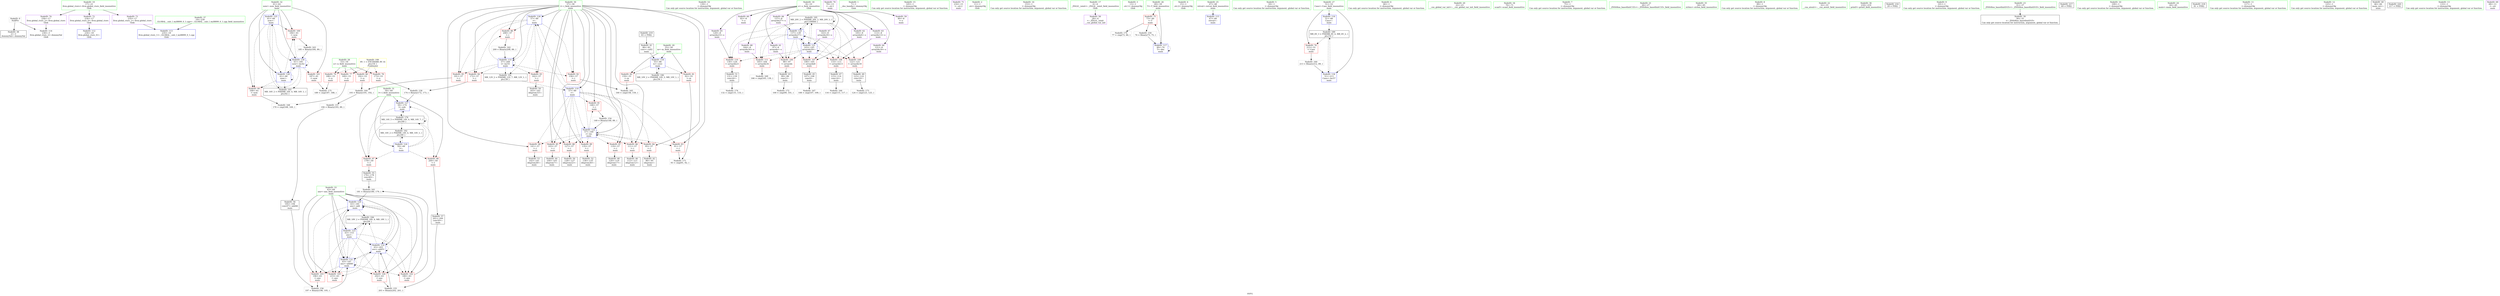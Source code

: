 digraph "SVFG" {
	label="SVFG";

	Node0x5651fd5ebbb0 [shape=record,color=grey,label="{NodeID: 0\nNullPtr}"];
	Node0x5651fd5ebbb0 -> Node0x5651fd605280[style=solid];
	Node0x5651fd5ebbb0 -> Node0x5651fd6069d0[style=solid];
	Node0x5651fd605ba0 [shape=record,color=red,label="{NodeID: 97\n178\<--59\n\<--l\nmain\n}"];
	Node0x5651fd605ba0 -> Node0x5651fd6070a0[style=solid];
	Node0x5651fd5ed600 [shape=record,color=green,label="{NodeID: 14\n139\<--1\n\<--dummyObj\nCan only get source location for instruction, argument, global var or function.}"];
	Node0x5651fd60a090 [shape=record,color=black,label="{NodeID: 194\nMR_18V_2 = PHI(MR_18V_4, MR_18V_1, )\npts\{64 \}\n}"];
	Node0x5651fd60a090 -> Node0x5651fd60b920[style=dashed];
	Node0x5651fd606700 [shape=record,color=red,label="{NodeID: 111\n165\<--164\n\<--arrayidx34\nmain\n}"];
	Node0x5651fd606700 -> Node0x5651fd60e780[style=solid];
	Node0x5651fd604a60 [shape=record,color=green,label="{NodeID: 28\n53\<--54\nn\<--n_field_insensitive\nmain\n}"];
	Node0x5651fd604a60 -> Node0x5651fd608310[style=solid];
	Node0x5651fd604a60 -> Node0x5651fd6083e0[style=solid];
	Node0x5651fd604a60 -> Node0x5651fd6084b0[style=solid];
	Node0x5651fd604a60 -> Node0x5651fd608580[style=solid];
	Node0x5651fd60bac0 [shape=record,color=blue,label="{NodeID: 125\n61\<--66\nnow\<--\nmain\n}"];
	Node0x5651fd60bac0 -> Node0x5651fd605d40[style=dashed];
	Node0x5651fd60bac0 -> Node0x5651fd605e10[style=dashed];
	Node0x5651fd60bac0 -> Node0x5651fd60bd30[style=dashed];
	Node0x5651fd60bac0 -> Node0x5651fd60bed0[style=dashed];
	Node0x5651fd60bac0 -> Node0x5651fd609b90[style=dashed];
	Node0x5651fd6055f0 [shape=record,color=black,label="{NodeID: 42\n96\<--95\nidxprom\<--\nmain\n}"];
	Node0x5651fd607170 [shape=record,color=black,label="{NodeID: 56\n195\<--194\nconv47\<--add46\nmain\n}"];
	Node0x5651fd607170 -> Node0x5651fd60d400[style=solid];
	Node0x5651fd607cd0 [shape=record,color=purple,label="{NodeID: 70\n79\<--13\n\<--.str.1\nmain\n}"];
	Node0x5651fd60e480 [shape=record,color=grey,label="{NodeID: 167\n108 = cmp(107, 109, )\n}"];
	Node0x5651fd6088c0 [shape=record,color=red,label="{NodeID: 84\n95\<--57\n\<--i\nmain\n}"];
	Node0x5651fd6088c0 -> Node0x5651fd6055f0[style=solid];
	Node0x5651fd5eacc0 [shape=record,color=green,label="{NodeID: 1\n7\<--1\n__dso_handle\<--dummyObj\nGlob }"];
	Node0x5651fd605c70 [shape=record,color=red,label="{NodeID: 98\n200\<--59\n\<--l\nmain\n}"];
	Node0x5651fd605c70 -> Node0x5651fd607240[style=solid];
	Node0x5651fd5ed6d0 [shape=record,color=green,label="{NodeID: 15\n145\<--1\n\<--dummyObj\nCan only get source location for instruction, argument, global var or function.}"];
	Node0x5651fd60a180 [shape=record,color=black,label="{NodeID: 195\nMR_20V_2 = PHI(MR_20V_3, MR_20V_1, )\npts\{100000 \}\n}"];
	Node0x5651fd60a180 -> Node0x5651fd6062f0[style=dashed];
	Node0x5651fd60a180 -> Node0x5651fd6063c0[style=dashed];
	Node0x5651fd60a180 -> Node0x5651fd606490[style=dashed];
	Node0x5651fd60a180 -> Node0x5651fd606560[style=dashed];
	Node0x5651fd60a180 -> Node0x5651fd606630[style=dashed];
	Node0x5651fd60a180 -> Node0x5651fd606700[style=dashed];
	Node0x5651fd60a180 -> Node0x5651fd60b6b0[style=dashed];
	Node0x5651fd60a180 -> Node0x5651fd60b780[style=dashed];
	Node0x5651fd60a180 -> Node0x5651fd60a180[style=dashed];
	Node0x5651fd6067d0 [shape=record,color=blue,label="{NodeID: 112\n234\<--18\nllvm.global_ctors_0\<--\nGlob }"];
	Node0x5651fd604b30 [shape=record,color=green,label="{NodeID: 29\n55\<--56\nm\<--m_field_insensitive\nmain\n}"];
	Node0x5651fd604b30 -> Node0x5651fd608650[style=solid];
	Node0x5651fd604b30 -> Node0x5651fd608720[style=solid];
	Node0x5651fd604b30 -> Node0x5651fd60b510[style=solid];
	Node0x5651fd60bb90 [shape=record,color=blue,label="{NodeID: 126\n57\<--89\ni\<--\nmain\n}"];
	Node0x5651fd60bb90 -> Node0x5651fd608f40[style=dashed];
	Node0x5651fd60bb90 -> Node0x5651fd609010[style=dashed];
	Node0x5651fd60bb90 -> Node0x5651fd6090e0[style=dashed];
	Node0x5651fd60bb90 -> Node0x5651fd6091b0[style=dashed];
	Node0x5651fd60bb90 -> Node0x5651fd605ad0[style=dashed];
	Node0x5651fd60bb90 -> Node0x5651fd60c140[style=dashed];
	Node0x5651fd60bb90 -> Node0x5651fd6197d0[style=dashed];
	Node0x5651fd6056c0 [shape=record,color=black,label="{NodeID: 43\n99\<--98\nconv5\<--\nmain\n}"];
	Node0x5651fd6056c0 -> Node0x5651fd60ec00[style=solid];
	Node0x5651fd607240 [shape=record,color=black,label="{NodeID: 57\n201\<--200\nconv50\<--\nmain\n}"];
	Node0x5651fd607240 -> Node0x5651fd60d280[style=solid];
	Node0x5651fd60d100 [shape=record,color=grey,label="{NodeID: 154\n149 = Binary(148, 89, )\n}"];
	Node0x5651fd60d100 -> Node0x5651fd60b850[style=solid];
	Node0x5651fd607da0 [shape=record,color=purple,label="{NodeID: 71\n216\<--15\n\<--.str.2\nmain\n}"];
	Node0x5651fd60e600 [shape=record,color=grey,label="{NodeID: 168\n170 = cmp(168, 169, )\n}"];
	Node0x5651fd608990 [shape=record,color=red,label="{NodeID: 85\n103\<--57\n\<--i\nmain\n}"];
	Node0x5651fd608990 -> Node0x5651fd605790[style=solid];
	Node0x5651fd5ebf10 [shape=record,color=green,label="{NodeID: 2\n11\<--1\n.str\<--dummyObj\nGlob }"];
	Node0x5651fd605d40 [shape=record,color=red,label="{NodeID: 99\n168\<--61\n\<--now\nmain\n}"];
	Node0x5651fd605d40 -> Node0x5651fd60e600[style=solid];
	Node0x5651fd5ecb90 [shape=record,color=green,label="{NodeID: 16\n153\<--1\n\<--dummyObj\nCan only get source location for instruction, argument, global var or function.}"];
	Node0x5651fd6068d0 [shape=record,color=blue,label="{NodeID: 113\n235\<--19\nllvm.global_ctors_1\<--_GLOBAL__sub_I_wyl8899_0_1.cpp\nGlob }"];
	Node0x5651fd604c00 [shape=record,color=green,label="{NodeID: 30\n57\<--58\ni\<--i_field_insensitive\nmain\n}"];
	Node0x5651fd604c00 -> Node0x5651fd6087f0[style=solid];
	Node0x5651fd604c00 -> Node0x5651fd6088c0[style=solid];
	Node0x5651fd604c00 -> Node0x5651fd608990[style=solid];
	Node0x5651fd604c00 -> Node0x5651fd608a60[style=solid];
	Node0x5651fd604c00 -> Node0x5651fd608b30[style=solid];
	Node0x5651fd604c00 -> Node0x5651fd608c00[style=solid];
	Node0x5651fd604c00 -> Node0x5651fd608cd0[style=solid];
	Node0x5651fd604c00 -> Node0x5651fd608da0[style=solid];
	Node0x5651fd604c00 -> Node0x5651fd608e70[style=solid];
	Node0x5651fd604c00 -> Node0x5651fd608f40[style=solid];
	Node0x5651fd604c00 -> Node0x5651fd609010[style=solid];
	Node0x5651fd604c00 -> Node0x5651fd6090e0[style=solid];
	Node0x5651fd604c00 -> Node0x5651fd6091b0[style=solid];
	Node0x5651fd604c00 -> Node0x5651fd605ad0[style=solid];
	Node0x5651fd604c00 -> Node0x5651fd60b5e0[style=solid];
	Node0x5651fd604c00 -> Node0x5651fd60b850[style=solid];
	Node0x5651fd604c00 -> Node0x5651fd60bb90[style=solid];
	Node0x5651fd604c00 -> Node0x5651fd60c140[style=solid];
	Node0x5651fd60bc60 [shape=record,color=blue,label="{NodeID: 127\n59\<--174\nl\<--sub\nmain\n}"];
	Node0x5651fd60bc60 -> Node0x5651fd605ba0[style=dashed];
	Node0x5651fd60bc60 -> Node0x5651fd614cd0[style=dashed];
	Node0x5651fd605790 [shape=record,color=black,label="{NodeID: 44\n104\<--103\nidxprom7\<--\nmain\n}"];
	Node0x5651fd607310 [shape=record,color=purple,label="{NodeID: 58\n28\<--4\n\<--_ZStL8__ioinit\n__cxx_global_var_init\n}"];
	Node0x5651fd60d280 [shape=record,color=grey,label="{NodeID: 155\n203 = Binary(202, 201, )\n}"];
	Node0x5651fd60d280 -> Node0x5651fd60c070[style=solid];
	Node0x5651fd607e70 [shape=record,color=purple,label="{NodeID: 72\n234\<--17\nllvm.global_ctors_0\<--llvm.global_ctors\nGlob }"];
	Node0x5651fd607e70 -> Node0x5651fd6067d0[style=solid];
	Node0x5651fd60e780 [shape=record,color=grey,label="{NodeID: 169\n166 = cmp(165, 139, )\n}"];
	Node0x5651fd608a60 [shape=record,color=red,label="{NodeID: 86\n111\<--57\n\<--i\nmain\n}"];
	Node0x5651fd608a60 -> Node0x5651fd605930[style=solid];
	Node0x5651fd5ec4e0 [shape=record,color=green,label="{NodeID: 3\n13\<--1\n.str.1\<--dummyObj\nGlob }"];
	Node0x5651fd605e10 [shape=record,color=red,label="{NodeID: 100\n184\<--61\n\<--now\nmain\n}"];
	Node0x5651fd605e10 -> Node0x5651fd60de80[style=solid];
	Node0x5651fd5ecc60 [shape=record,color=green,label="{NodeID: 17\n4\<--6\n_ZStL8__ioinit\<--_ZStL8__ioinit_field_insensitive\nGlob }"];
	Node0x5651fd5ecc60 -> Node0x5651fd607310[style=solid];
	Node0x5651fd6069d0 [shape=record,color=blue, style = dotted,label="{NodeID: 114\n236\<--3\nllvm.global_ctors_2\<--dummyVal\nGlob }"];
	Node0x5651fd604cd0 [shape=record,color=green,label="{NodeID: 31\n59\<--60\nl\<--l_field_insensitive\nmain\n}"];
	Node0x5651fd604cd0 -> Node0x5651fd605ba0[style=solid];
	Node0x5651fd604cd0 -> Node0x5651fd605c70[style=solid];
	Node0x5651fd604cd0 -> Node0x5651fd60b9f0[style=solid];
	Node0x5651fd604cd0 -> Node0x5651fd60bc60[style=solid];
	Node0x5651fd60bd30 [shape=record,color=blue,label="{NodeID: 128\n61\<--66\nnow\<--\nmain\n}"];
	Node0x5651fd60bd30 -> Node0x5651fd605d40[style=dashed];
	Node0x5651fd60bd30 -> Node0x5651fd605e10[style=dashed];
	Node0x5651fd60bd30 -> Node0x5651fd60bd30[style=dashed];
	Node0x5651fd60bd30 -> Node0x5651fd60bed0[style=dashed];
	Node0x5651fd60bd30 -> Node0x5651fd609b90[style=dashed];
	Node0x5651fd605860 [shape=record,color=black,label="{NodeID: 45\n107\<--106\nconv9\<--\nmain\n}"];
	Node0x5651fd605860 -> Node0x5651fd60e480[style=solid];
	Node0x5651fd6073e0 [shape=record,color=purple,label="{NodeID: 59\n80\<--8\n\<--s\nmain\n}"];
	Node0x5651fd60d400 [shape=record,color=grey,label="{NodeID: 156\n197 = Binary(196, 195, )\n}"];
	Node0x5651fd60d400 -> Node0x5651fd60bfa0[style=solid];
	Node0x5651fd607f70 [shape=record,color=purple,label="{NodeID: 73\n235\<--17\nllvm.global_ctors_1\<--llvm.global_ctors\nGlob }"];
	Node0x5651fd607f70 -> Node0x5651fd6068d0[style=solid];
	Node0x5651fd60e900 [shape=record,color=grey,label="{NodeID: 170\n77 = cmp(73, 66, )\n}"];
	Node0x5651fd608b30 [shape=record,color=red,label="{NodeID: 87\n119\<--57\n\<--i\nmain\n}"];
	Node0x5651fd608b30 -> Node0x5651fd606af0[style=solid];
	Node0x5651fd5ed310 [shape=record,color=green,label="{NodeID: 4\n15\<--1\n.str.2\<--dummyObj\nGlob }"];
	Node0x5651fd605ee0 [shape=record,color=red,label="{NodeID: 101\n187\<--61\n\<--now\nmain\n}"];
	Node0x5651fd605ee0 -> Node0x5651fd60f080[style=solid];
	Node0x5651fd5ecd30 [shape=record,color=green,label="{NodeID: 18\n8\<--10\ns\<--s_field_insensitive\nGlob }"];
	Node0x5651fd5ecd30 -> Node0x5651fd6073e0[style=solid];
	Node0x5651fd5ecd30 -> Node0x5651fd6074b0[style=solid];
	Node0x5651fd5ecd30 -> Node0x5651fd607580[style=solid];
	Node0x5651fd5ecd30 -> Node0x5651fd607650[style=solid];
	Node0x5651fd5ecd30 -> Node0x5651fd607720[style=solid];
	Node0x5651fd5ecd30 -> Node0x5651fd6077f0[style=solid];
	Node0x5651fd5ecd30 -> Node0x5651fd6078c0[style=solid];
	Node0x5651fd5ecd30 -> Node0x5651fd607990[style=solid];
	Node0x5651fd5ecd30 -> Node0x5651fd607a60[style=solid];
	Node0x5651fd5ecd30 -> Node0x5651fd607b30[style=solid];
	Node0x5651fd60b2a0 [shape=record,color=blue,label="{NodeID: 115\n47\<--66\nretval\<--\nmain\n}"];
	Node0x5651fd604da0 [shape=record,color=green,label="{NodeID: 32\n61\<--62\nnow\<--now_field_insensitive\nmain\n}"];
	Node0x5651fd604da0 -> Node0x5651fd605d40[style=solid];
	Node0x5651fd604da0 -> Node0x5651fd605e10[style=solid];
	Node0x5651fd604da0 -> Node0x5651fd605ee0[style=solid];
	Node0x5651fd604da0 -> Node0x5651fd60bac0[style=solid];
	Node0x5651fd604da0 -> Node0x5651fd60bd30[style=solid];
	Node0x5651fd604da0 -> Node0x5651fd60bed0[style=solid];
	Node0x5651fd60be00 [shape=record,color=blue,label="{NodeID: 129\n63\<--181\nans\<--add\nmain\n}"];
	Node0x5651fd60be00 -> Node0x5651fd605fb0[style=dashed];
	Node0x5651fd60be00 -> Node0x5651fd606080[style=dashed];
	Node0x5651fd60be00 -> Node0x5651fd606150[style=dashed];
	Node0x5651fd60be00 -> Node0x5651fd606220[style=dashed];
	Node0x5651fd60be00 -> Node0x5651fd60be00[style=dashed];
	Node0x5651fd60be00 -> Node0x5651fd60bfa0[style=dashed];
	Node0x5651fd60be00 -> Node0x5651fd60c070[style=dashed];
	Node0x5651fd60be00 -> Node0x5651fd60a090[style=dashed];
	Node0x5651fd605930 [shape=record,color=black,label="{NodeID: 46\n112\<--111\nidxprom12\<--\nmain\n}"];
	Node0x5651fd6074b0 [shape=record,color=purple,label="{NodeID: 60\n82\<--8\n\<--s\nmain\n}"];
	Node0x5651fd60d580 [shape=record,color=grey,label="{NodeID: 157\n194 = Binary(193, 89, )\n}"];
	Node0x5651fd60d580 -> Node0x5651fd607170[style=solid];
	Node0x5651fd608070 [shape=record,color=purple,label="{NodeID: 74\n236\<--17\nllvm.global_ctors_2\<--llvm.global_ctors\nGlob }"];
	Node0x5651fd608070 -> Node0x5651fd6069d0[style=solid];
	Node0x5651fd60ea80 [shape=record,color=grey,label="{NodeID: 171\n93 = cmp(91, 92, )\n}"];
	Node0x5651fd608c00 [shape=record,color=red,label="{NodeID: 88\n127\<--57\n\<--i\nmain\n}"];
	Node0x5651fd608c00 -> Node0x5651fd606c90[style=solid];
	Node0x5651fd5ed3a0 [shape=record,color=green,label="{NodeID: 5\n18\<--1\n\<--dummyObj\nCan only get source location for instruction, argument, global var or function.}"];
	Node0x5651fd605fb0 [shape=record,color=red,label="{NodeID: 102\n180\<--63\n\<--ans\nmain\n}"];
	Node0x5651fd605fb0 -> Node0x5651fd60db80[style=solid];
	Node0x5651fd5ece00 [shape=record,color=green,label="{NodeID: 19\n17\<--21\nllvm.global_ctors\<--llvm.global_ctors_field_insensitive\nGlob }"];
	Node0x5651fd5ece00 -> Node0x5651fd607e70[style=solid];
	Node0x5651fd5ece00 -> Node0x5651fd607f70[style=solid];
	Node0x5651fd5ece00 -> Node0x5651fd608070[style=solid];
	Node0x5651fd61cdd0 [shape=record,color=yellow,style=double,label="{NodeID: 199\n8V_1 = ENCHI(MR_8V_0)\npts\{54 \}\nFun[main]}"];
	Node0x5651fd61cdd0 -> Node0x5651fd608310[style=dashed];
	Node0x5651fd61cdd0 -> Node0x5651fd6083e0[style=dashed];
	Node0x5651fd61cdd0 -> Node0x5651fd6084b0[style=dashed];
	Node0x5651fd61cdd0 -> Node0x5651fd608580[style=dashed];
	Node0x5651fd60b370 [shape=record,color=blue,label="{NodeID: 116\n51\<--66\nCase\<--\nmain\n}"];
	Node0x5651fd60b370 -> Node0x5651fd618dd0[style=dashed];
	Node0x5651fd604e70 [shape=record,color=green,label="{NodeID: 33\n63\<--64\nans\<--ans_field_insensitive\nmain\n}"];
	Node0x5651fd604e70 -> Node0x5651fd605fb0[style=solid];
	Node0x5651fd604e70 -> Node0x5651fd606080[style=solid];
	Node0x5651fd604e70 -> Node0x5651fd606150[style=solid];
	Node0x5651fd604e70 -> Node0x5651fd606220[style=solid];
	Node0x5651fd604e70 -> Node0x5651fd60b920[style=solid];
	Node0x5651fd604e70 -> Node0x5651fd60be00[style=solid];
	Node0x5651fd604e70 -> Node0x5651fd60bfa0[style=solid];
	Node0x5651fd604e70 -> Node0x5651fd60c070[style=solid];
	Node0x5651fd60bed0 [shape=record,color=blue,label="{NodeID: 130\n61\<--185\nnow\<--inc42\nmain\n}"];
	Node0x5651fd60bed0 -> Node0x5651fd605d40[style=dashed];
	Node0x5651fd60bed0 -> Node0x5651fd605e10[style=dashed];
	Node0x5651fd60bed0 -> Node0x5651fd605ee0[style=dashed];
	Node0x5651fd60bed0 -> Node0x5651fd60bd30[style=dashed];
	Node0x5651fd60bed0 -> Node0x5651fd60bed0[style=dashed];
	Node0x5651fd60bed0 -> Node0x5651fd609b90[style=dashed];
	Node0x5651fd605a00 [shape=record,color=black,label="{NodeID: 47\n115\<--114\nconv14\<--\nmain\n}"];
	Node0x5651fd605a00 -> Node0x5651fd60e300[style=solid];
	Node0x5651fd607580 [shape=record,color=purple,label="{NodeID: 61\n97\<--8\narrayidx\<--s\nmain\n}"];
	Node0x5651fd607580 -> Node0x5651fd6062f0[style=solid];
	Node0x5651fd60d700 [shape=record,color=grey,label="{NodeID: 158\n174 = Binary(172, 173, )\n}"];
	Node0x5651fd60d700 -> Node0x5651fd60bc60[style=solid];
	Node0x5651fd608170 [shape=record,color=red,label="{NodeID: 75\n73\<--49\n\<--T\nmain\n}"];
	Node0x5651fd608170 -> Node0x5651fd60d880[style=solid];
	Node0x5651fd608170 -> Node0x5651fd60e900[style=solid];
	Node0x5651fd60ec00 [shape=record,color=grey,label="{NodeID: 172\n100 = cmp(99, 101, )\n}"];
	Node0x5651fd608cd0 [shape=record,color=red,label="{NodeID: 89\n135\<--57\n\<--i\nmain\n}"];
	Node0x5651fd608cd0 -> Node0x5651fd606e30[style=solid];
	Node0x5651fd5ebd50 [shape=record,color=green,label="{NodeID: 6\n66\<--1\n\<--dummyObj\nCan only get source location for instruction, argument, global var or function.}"];
	Node0x5651fd606080 [shape=record,color=red,label="{NodeID: 103\n196\<--63\n\<--ans\nmain\n}"];
	Node0x5651fd606080 -> Node0x5651fd60d400[style=solid];
	Node0x5651fd604460 [shape=record,color=green,label="{NodeID: 20\n22\<--23\n__cxx_global_var_init\<--__cxx_global_var_init_field_insensitive\n}"];
	Node0x5651fd60b440 [shape=record,color=blue,label="{NodeID: 117\n49\<--74\nT\<--dec\nmain\n}"];
	Node0x5651fd60b440 -> Node0x5651fd608170[style=dashed];
	Node0x5651fd60b440 -> Node0x5651fd60b440[style=dashed];
	Node0x5651fd604f40 [shape=record,color=green,label="{NodeID: 34\n70\<--71\nscanf\<--scanf_field_insensitive\n}"];
	Node0x5651fd60bfa0 [shape=record,color=blue,label="{NodeID: 131\n63\<--197\nans\<--add48\nmain\n}"];
	Node0x5651fd60bfa0 -> Node0x5651fd605fb0[style=dashed];
	Node0x5651fd60bfa0 -> Node0x5651fd606080[style=dashed];
	Node0x5651fd60bfa0 -> Node0x5651fd606150[style=dashed];
	Node0x5651fd60bfa0 -> Node0x5651fd606220[style=dashed];
	Node0x5651fd60bfa0 -> Node0x5651fd60be00[style=dashed];
	Node0x5651fd60bfa0 -> Node0x5651fd60bfa0[style=dashed];
	Node0x5651fd60bfa0 -> Node0x5651fd60c070[style=dashed];
	Node0x5651fd60bfa0 -> Node0x5651fd60a090[style=dashed];
	Node0x5651fd606af0 [shape=record,color=black,label="{NodeID: 48\n120\<--119\nidxprom17\<--\nmain\n}"];
	Node0x5651fd607650 [shape=record,color=purple,label="{NodeID: 62\n105\<--8\narrayidx8\<--s\nmain\n}"];
	Node0x5651fd607650 -> Node0x5651fd6063c0[style=solid];
	Node0x5651fd60d880 [shape=record,color=grey,label="{NodeID: 159\n74 = Binary(73, 75, )\n}"];
	Node0x5651fd60d880 -> Node0x5651fd60b440[style=solid];
	Node0x5651fd608240 [shape=record,color=red,label="{NodeID: 76\n212\<--51\n\<--Case\nmain\n}"];
	Node0x5651fd608240 -> Node0x5651fd60da00[style=solid];
	Node0x5651fd60ed80 [shape=record,color=grey,label="{NodeID: 173\n124 = cmp(123, 125, )\n}"];
	Node0x5651fd608da0 [shape=record,color=red,label="{NodeID: 90\n141\<--57\n\<--i\nmain\n}"];
	Node0x5651fd608da0 -> Node0x5651fd606f00[style=solid];
	Node0x5651fd5ebde0 [shape=record,color=green,label="{NodeID: 7\n75\<--1\n\<--dummyObj\nCan only get source location for instruction, argument, global var or function.}"];
	Node0x5651fd606150 [shape=record,color=red,label="{NodeID: 104\n202\<--63\n\<--ans\nmain\n}"];
	Node0x5651fd606150 -> Node0x5651fd60d280[style=solid];
	Node0x5651fd6044f0 [shape=record,color=green,label="{NodeID: 21\n26\<--27\n_ZNSt8ios_base4InitC1Ev\<--_ZNSt8ios_base4InitC1Ev_field_insensitive\n}"];
	Node0x5651fd60b510 [shape=record,color=blue,label="{NodeID: 118\n55\<--86\nm\<--conv\nmain\n}"];
	Node0x5651fd60b510 -> Node0x5651fd608650[style=dashed];
	Node0x5651fd60b510 -> Node0x5651fd608720[style=dashed];
	Node0x5651fd60b510 -> Node0x5651fd6192d0[style=dashed];
	Node0x5651fd605010 [shape=record,color=green,label="{NodeID: 35\n84\<--85\nstrlen\<--strlen_field_insensitive\n}"];
	Node0x5651fd60c070 [shape=record,color=blue,label="{NodeID: 132\n63\<--203\nans\<--add51\nmain\n}"];
	Node0x5651fd60c070 -> Node0x5651fd605fb0[style=dashed];
	Node0x5651fd60c070 -> Node0x5651fd606080[style=dashed];
	Node0x5651fd60c070 -> Node0x5651fd606150[style=dashed];
	Node0x5651fd60c070 -> Node0x5651fd606220[style=dashed];
	Node0x5651fd60c070 -> Node0x5651fd60be00[style=dashed];
	Node0x5651fd60c070 -> Node0x5651fd60bfa0[style=dashed];
	Node0x5651fd60c070 -> Node0x5651fd60c070[style=dashed];
	Node0x5651fd60c070 -> Node0x5651fd60a090[style=dashed];
	Node0x5651fd606bc0 [shape=record,color=black,label="{NodeID: 49\n123\<--122\nconv19\<--\nmain\n}"];
	Node0x5651fd606bc0 -> Node0x5651fd60ed80[style=solid];
	Node0x5651fd607720 [shape=record,color=purple,label="{NodeID: 63\n113\<--8\narrayidx13\<--s\nmain\n}"];
	Node0x5651fd607720 -> Node0x5651fd606490[style=solid];
	Node0x5651fd60da00 [shape=record,color=grey,label="{NodeID: 160\n213 = Binary(212, 89, )\n}"];
	Node0x5651fd60da00 -> Node0x5651fd60c210[style=solid];
	Node0x5651fd608310 [shape=record,color=red,label="{NodeID: 77\n169\<--53\n\<--n\nmain\n}"];
	Node0x5651fd608310 -> Node0x5651fd60e600[style=solid];
	Node0x5651fd60ef00 [shape=record,color=grey,label="{NodeID: 174\n132 = cmp(131, 133, )\n}"];
	Node0x5651fd608e70 [shape=record,color=red,label="{NodeID: 91\n148\<--57\n\<--i\nmain\n}"];
	Node0x5651fd608e70 -> Node0x5651fd60d100[style=solid];
	Node0x5651fd5ec000 [shape=record,color=green,label="{NodeID: 8\n89\<--1\n\<--dummyObj\nCan only get source location for instruction, argument, global var or function.}"];
	Node0x5651fd606220 [shape=record,color=red,label="{NodeID: 105\n215\<--63\n\<--ans\nmain\n}"];
	Node0x5651fd604580 [shape=record,color=green,label="{NodeID: 22\n32\<--33\n__cxa_atexit\<--__cxa_atexit_field_insensitive\n}"];
	Node0x5651fd60b5e0 [shape=record,color=blue,label="{NodeID: 119\n57\<--89\ni\<--\nmain\n}"];
	Node0x5651fd60b5e0 -> Node0x5651fd6087f0[style=dashed];
	Node0x5651fd60b5e0 -> Node0x5651fd6088c0[style=dashed];
	Node0x5651fd60b5e0 -> Node0x5651fd608990[style=dashed];
	Node0x5651fd60b5e0 -> Node0x5651fd608a60[style=dashed];
	Node0x5651fd60b5e0 -> Node0x5651fd608b30[style=dashed];
	Node0x5651fd60b5e0 -> Node0x5651fd608c00[style=dashed];
	Node0x5651fd60b5e0 -> Node0x5651fd608cd0[style=dashed];
	Node0x5651fd60b5e0 -> Node0x5651fd608da0[style=dashed];
	Node0x5651fd60b5e0 -> Node0x5651fd608e70[style=dashed];
	Node0x5651fd60b5e0 -> Node0x5651fd60b850[style=dashed];
	Node0x5651fd60b5e0 -> Node0x5651fd60bb90[style=dashed];
	Node0x5651fd6050e0 [shape=record,color=green,label="{NodeID: 36\n218\<--219\nprintf\<--printf_field_insensitive\n}"];
	Node0x5651fd3f8940 [shape=record,color=black,label="{NodeID: 216\n29 = PHI()\n}"];
	Node0x5651fd60c140 [shape=record,color=blue,label="{NodeID: 133\n57\<--209\ni\<--inc55\nmain\n}"];
	Node0x5651fd60c140 -> Node0x5651fd608f40[style=dashed];
	Node0x5651fd60c140 -> Node0x5651fd609010[style=dashed];
	Node0x5651fd60c140 -> Node0x5651fd6090e0[style=dashed];
	Node0x5651fd60c140 -> Node0x5651fd6091b0[style=dashed];
	Node0x5651fd60c140 -> Node0x5651fd605ad0[style=dashed];
	Node0x5651fd60c140 -> Node0x5651fd60c140[style=dashed];
	Node0x5651fd60c140 -> Node0x5651fd6197d0[style=dashed];
	Node0x5651fd606c90 [shape=record,color=black,label="{NodeID: 50\n128\<--127\nidxprom22\<--\nmain\n}"];
	Node0x5651fd6077f0 [shape=record,color=purple,label="{NodeID: 64\n121\<--8\narrayidx18\<--s\nmain\n}"];
	Node0x5651fd6077f0 -> Node0x5651fd606560[style=solid];
	Node0x5651fd60db80 [shape=record,color=grey,label="{NodeID: 161\n181 = Binary(180, 179, )\n}"];
	Node0x5651fd60db80 -> Node0x5651fd60be00[style=solid];
	Node0x5651fd6083e0 [shape=record,color=red,label="{NodeID: 78\n173\<--53\n\<--n\nmain\n}"];
	Node0x5651fd6083e0 -> Node0x5651fd60d700[style=solid];
	Node0x5651fd60f080 [shape=record,color=grey,label="{NodeID: 175\n189 = cmp(187, 188, )\n}"];
	Node0x5651fd608f40 [shape=record,color=red,label="{NodeID: 92\n158\<--57\n\<--i\nmain\n}"];
	Node0x5651fd608f40 -> Node0x5651fd60e180[style=solid];
	Node0x5651fd5ec090 [shape=record,color=green,label="{NodeID: 9\n101\<--1\n\<--dummyObj\nCan only get source location for instruction, argument, global var or function.}"];
	Node0x5651fd618dd0 [shape=record,color=black,label="{NodeID: 189\nMR_6V_3 = PHI(MR_6V_4, MR_6V_2, )\npts\{52 \}\n}"];
	Node0x5651fd618dd0 -> Node0x5651fd608240[style=dashed];
	Node0x5651fd618dd0 -> Node0x5651fd60c210[style=dashed];
	Node0x5651fd6062f0 [shape=record,color=red,label="{NodeID: 106\n98\<--97\n\<--arrayidx\nmain\n}"];
	Node0x5651fd6062f0 -> Node0x5651fd6056c0[style=solid];
	Node0x5651fd604650 [shape=record,color=green,label="{NodeID: 23\n31\<--37\n_ZNSt8ios_base4InitD1Ev\<--_ZNSt8ios_base4InitD1Ev_field_insensitive\n}"];
	Node0x5651fd604650 -> Node0x5651fd605350[style=solid];
	Node0x5651fd60b6b0 [shape=record,color=blue,label="{NodeID: 120\n137\<--139\narrayidx27\<--\nmain\n}"];
	Node0x5651fd60b6b0 -> Node0x5651fd6062f0[style=dashed];
	Node0x5651fd60b6b0 -> Node0x5651fd6063c0[style=dashed];
	Node0x5651fd60b6b0 -> Node0x5651fd606490[style=dashed];
	Node0x5651fd60b6b0 -> Node0x5651fd606560[style=dashed];
	Node0x5651fd60b6b0 -> Node0x5651fd606630[style=dashed];
	Node0x5651fd60b6b0 -> Node0x5651fd606700[style=dashed];
	Node0x5651fd60b6b0 -> Node0x5651fd60b6b0[style=dashed];
	Node0x5651fd60b6b0 -> Node0x5651fd60b780[style=dashed];
	Node0x5651fd60b6b0 -> Node0x5651fd60a180[style=dashed];
	Node0x5651fd6051b0 [shape=record,color=green,label="{NodeID: 37\n19\<--230\n_GLOBAL__sub_I_wyl8899_0_1.cpp\<--_GLOBAL__sub_I_wyl8899_0_1.cpp_field_insensitive\n}"];
	Node0x5651fd6051b0 -> Node0x5651fd6068d0[style=solid];
	Node0x5651fd626a10 [shape=record,color=black,label="{NodeID: 217\n69 = PHI()\n}"];
	Node0x5651fd60c210 [shape=record,color=blue,label="{NodeID: 134\n51\<--213\nCase\<--inc57\nmain\n}"];
	Node0x5651fd60c210 -> Node0x5651fd618dd0[style=dashed];
	Node0x5651fd606d60 [shape=record,color=black,label="{NodeID: 51\n131\<--130\nconv24\<--\nmain\n}"];
	Node0x5651fd606d60 -> Node0x5651fd60ef00[style=solid];
	Node0x5651fd6078c0 [shape=record,color=purple,label="{NodeID: 65\n129\<--8\narrayidx23\<--s\nmain\n}"];
	Node0x5651fd6078c0 -> Node0x5651fd606630[style=solid];
	Node0x5651fd60dd00 [shape=record,color=grey,label="{NodeID: 162\n209 = Binary(208, 89, )\n}"];
	Node0x5651fd60dd00 -> Node0x5651fd60c140[style=solid];
	Node0x5651fd6084b0 [shape=record,color=red,label="{NodeID: 79\n188\<--53\n\<--n\nmain\n}"];
	Node0x5651fd6084b0 -> Node0x5651fd60f080[style=solid];
	Node0x5651fd614cd0 [shape=record,color=black,label="{NodeID: 176\nMR_14V_5 = PHI(MR_14V_4, MR_14V_7, )\npts\{60 \}\n}"];
	Node0x5651fd614cd0 -> Node0x5651fd605ba0[style=dashed];
	Node0x5651fd614cd0 -> Node0x5651fd605c70[style=dashed];
	Node0x5651fd614cd0 -> Node0x5651fd60bc60[style=dashed];
	Node0x5651fd614cd0 -> Node0x5651fd614cd0[style=dashed];
	Node0x5651fd614cd0 -> Node0x5651fd609690[style=dashed];
	Node0x5651fd609010 [shape=record,color=red,label="{NodeID: 93\n162\<--57\n\<--i\nmain\n}"];
	Node0x5651fd609010 -> Node0x5651fd606fd0[style=solid];
	Node0x5651fd5ec1e0 [shape=record,color=green,label="{NodeID: 10\n109\<--1\n\<--dummyObj\nCan only get source location for instruction, argument, global var or function.}"];
	Node0x5651fd6192d0 [shape=record,color=black,label="{NodeID: 190\nMR_10V_2 = PHI(MR_10V_3, MR_10V_1, )\npts\{56 \}\n}"];
	Node0x5651fd6192d0 -> Node0x5651fd60b510[style=dashed];
	Node0x5651fd6063c0 [shape=record,color=red,label="{NodeID: 107\n106\<--105\n\<--arrayidx8\nmain\n}"];
	Node0x5651fd6063c0 -> Node0x5651fd605860[style=solid];
	Node0x5651fd604720 [shape=record,color=green,label="{NodeID: 24\n44\<--45\nmain\<--main_field_insensitive\n}"];
	Node0x5651fd60b780 [shape=record,color=blue,label="{NodeID: 121\n143\<--145\narrayidx29\<--\nmain\n}"];
	Node0x5651fd60b780 -> Node0x5651fd6062f0[style=dashed];
	Node0x5651fd60b780 -> Node0x5651fd6063c0[style=dashed];
	Node0x5651fd60b780 -> Node0x5651fd606490[style=dashed];
	Node0x5651fd60b780 -> Node0x5651fd606560[style=dashed];
	Node0x5651fd60b780 -> Node0x5651fd606630[style=dashed];
	Node0x5651fd60b780 -> Node0x5651fd606700[style=dashed];
	Node0x5651fd60b780 -> Node0x5651fd60b6b0[style=dashed];
	Node0x5651fd60b780 -> Node0x5651fd60b780[style=dashed];
	Node0x5651fd60b780 -> Node0x5651fd60a180[style=dashed];
	Node0x5651fd605280 [shape=record,color=black,label="{NodeID: 38\n2\<--3\ndummyVal\<--dummyVal\n}"];
	Node0x5651fd626b10 [shape=record,color=black,label="{NodeID: 218\n81 = PHI()\n}"];
	Node0x5651fd606e30 [shape=record,color=black,label="{NodeID: 52\n136\<--135\nidxprom26\<--\nmain\n}"];
	Node0x5651fd607990 [shape=record,color=purple,label="{NodeID: 66\n137\<--8\narrayidx27\<--s\nmain\n}"];
	Node0x5651fd607990 -> Node0x5651fd60b6b0[style=solid];
	Node0x5651fd60de80 [shape=record,color=grey,label="{NodeID: 163\n185 = Binary(184, 89, )\n}"];
	Node0x5651fd60de80 -> Node0x5651fd60bed0[style=solid];
	Node0x5651fd608580 [shape=record,color=red,label="{NodeID: 80\n192\<--53\n\<--n\nmain\n}"];
	Node0x5651fd608580 -> Node0x5651fd60e000[style=solid];
	Node0x5651fd6090e0 [shape=record,color=red,label="{NodeID: 94\n172\<--57\n\<--i\nmain\n}"];
	Node0x5651fd6090e0 -> Node0x5651fd60d700[style=solid];
	Node0x5651fd5ec2b0 [shape=record,color=green,label="{NodeID: 11\n117\<--1\n\<--dummyObj\nCan only get source location for instruction, argument, global var or function.}"];
	Node0x5651fd6197d0 [shape=record,color=black,label="{NodeID: 191\nMR_12V_2 = PHI(MR_12V_7, MR_12V_1, )\npts\{58 \}\n}"];
	Node0x5651fd6197d0 -> Node0x5651fd60b5e0[style=dashed];
	Node0x5651fd606490 [shape=record,color=red,label="{NodeID: 108\n114\<--113\n\<--arrayidx13\nmain\n}"];
	Node0x5651fd606490 -> Node0x5651fd605a00[style=solid];
	Node0x5651fd6047f0 [shape=record,color=green,label="{NodeID: 25\n47\<--48\nretval\<--retval_field_insensitive\nmain\n}"];
	Node0x5651fd6047f0 -> Node0x5651fd60b2a0[style=solid];
	Node0x5651fd60b850 [shape=record,color=blue,label="{NodeID: 122\n57\<--149\ni\<--inc\nmain\n}"];
	Node0x5651fd60b850 -> Node0x5651fd6087f0[style=dashed];
	Node0x5651fd60b850 -> Node0x5651fd6088c0[style=dashed];
	Node0x5651fd60b850 -> Node0x5651fd608990[style=dashed];
	Node0x5651fd60b850 -> Node0x5651fd608a60[style=dashed];
	Node0x5651fd60b850 -> Node0x5651fd608b30[style=dashed];
	Node0x5651fd60b850 -> Node0x5651fd608c00[style=dashed];
	Node0x5651fd60b850 -> Node0x5651fd608cd0[style=dashed];
	Node0x5651fd60b850 -> Node0x5651fd608da0[style=dashed];
	Node0x5651fd60b850 -> Node0x5651fd608e70[style=dashed];
	Node0x5651fd60b850 -> Node0x5651fd60b850[style=dashed];
	Node0x5651fd60b850 -> Node0x5651fd60bb90[style=dashed];
	Node0x5651fd605350 [shape=record,color=black,label="{NodeID: 39\n30\<--31\n\<--_ZNSt8ios_base4InitD1Ev\nCan only get source location for instruction, argument, global var or function.}"];
	Node0x5651fd626c10 [shape=record,color=black,label="{NodeID: 219\n83 = PHI()\n}"];
	Node0x5651fd626c10 -> Node0x5651fd605520[style=solid];
	Node0x5651fd606f00 [shape=record,color=black,label="{NodeID: 53\n142\<--141\nidxprom28\<--\nmain\n}"];
	Node0x5651fd607a60 [shape=record,color=purple,label="{NodeID: 67\n143\<--8\narrayidx29\<--s\nmain\n}"];
	Node0x5651fd607a60 -> Node0x5651fd60b780[style=solid];
	Node0x5651fd60e000 [shape=record,color=grey,label="{NodeID: 164\n193 = Binary(191, 192, )\n}"];
	Node0x5651fd60e000 -> Node0x5651fd60d580[style=solid];
	Node0x5651fd608650 [shape=record,color=red,label="{NodeID: 81\n92\<--55\n\<--m\nmain\n}"];
	Node0x5651fd608650 -> Node0x5651fd60ea80[style=solid];
	Node0x5651fd6091b0 [shape=record,color=red,label="{NodeID: 95\n191\<--57\n\<--i\nmain\n}"];
	Node0x5651fd6091b0 -> Node0x5651fd60e000[style=solid];
	Node0x5651fd5ec380 [shape=record,color=green,label="{NodeID: 12\n125\<--1\n\<--dummyObj\nCan only get source location for instruction, argument, global var or function.}"];
	Node0x5651fd609690 [shape=record,color=black,label="{NodeID: 192\nMR_14V_2 = PHI(MR_14V_4, MR_14V_1, )\npts\{60 \}\n}"];
	Node0x5651fd609690 -> Node0x5651fd60b9f0[style=dashed];
	Node0x5651fd606560 [shape=record,color=red,label="{NodeID: 109\n122\<--121\n\<--arrayidx18\nmain\n}"];
	Node0x5651fd606560 -> Node0x5651fd606bc0[style=solid];
	Node0x5651fd6048c0 [shape=record,color=green,label="{NodeID: 26\n49\<--50\nT\<--T_field_insensitive\nmain\n}"];
	Node0x5651fd6048c0 -> Node0x5651fd608170[style=solid];
	Node0x5651fd6048c0 -> Node0x5651fd60b440[style=solid];
	Node0x5651fd60b920 [shape=record,color=blue,label="{NodeID: 123\n63\<--153\nans\<--\nmain\n}"];
	Node0x5651fd60b920 -> Node0x5651fd605fb0[style=dashed];
	Node0x5651fd60b920 -> Node0x5651fd606080[style=dashed];
	Node0x5651fd60b920 -> Node0x5651fd606150[style=dashed];
	Node0x5651fd60b920 -> Node0x5651fd606220[style=dashed];
	Node0x5651fd60b920 -> Node0x5651fd60be00[style=dashed];
	Node0x5651fd60b920 -> Node0x5651fd60bfa0[style=dashed];
	Node0x5651fd60b920 -> Node0x5651fd60c070[style=dashed];
	Node0x5651fd60b920 -> Node0x5651fd60a090[style=dashed];
	Node0x5651fd605450 [shape=record,color=black,label="{NodeID: 40\n46\<--66\nmain_ret\<--\nmain\n}"];
	Node0x5651fd626d70 [shape=record,color=black,label="{NodeID: 220\n217 = PHI()\n}"];
	Node0x5651fd606fd0 [shape=record,color=black,label="{NodeID: 54\n163\<--162\nidxprom33\<--\nmain\n}"];
	Node0x5651fd607b30 [shape=record,color=purple,label="{NodeID: 68\n164\<--8\narrayidx34\<--s\nmain\n}"];
	Node0x5651fd607b30 -> Node0x5651fd606700[style=solid];
	Node0x5651fd60e180 [shape=record,color=grey,label="{NodeID: 165\n160 = cmp(158, 159, )\n}"];
	Node0x5651fd608720 [shape=record,color=red,label="{NodeID: 82\n159\<--55\n\<--m\nmain\n}"];
	Node0x5651fd608720 -> Node0x5651fd60e180[style=solid];
	Node0x5651fd605ad0 [shape=record,color=red,label="{NodeID: 96\n208\<--57\n\<--i\nmain\n}"];
	Node0x5651fd605ad0 -> Node0x5651fd60dd00[style=solid];
	Node0x5651fd5ed530 [shape=record,color=green,label="{NodeID: 13\n133\<--1\n\<--dummyObj\nCan only get source location for instruction, argument, global var or function.}"];
	Node0x5651fd609b90 [shape=record,color=black,label="{NodeID: 193\nMR_16V_2 = PHI(MR_16V_4, MR_16V_1, )\npts\{62 \}\n}"];
	Node0x5651fd609b90 -> Node0x5651fd60bac0[style=dashed];
	Node0x5651fd606630 [shape=record,color=red,label="{NodeID: 110\n130\<--129\n\<--arrayidx23\nmain\n}"];
	Node0x5651fd606630 -> Node0x5651fd606d60[style=solid];
	Node0x5651fd604990 [shape=record,color=green,label="{NodeID: 27\n51\<--52\nCase\<--Case_field_insensitive\nmain\n}"];
	Node0x5651fd604990 -> Node0x5651fd608240[style=solid];
	Node0x5651fd604990 -> Node0x5651fd60b370[style=solid];
	Node0x5651fd604990 -> Node0x5651fd60c210[style=solid];
	Node0x5651fd60b9f0 [shape=record,color=blue,label="{NodeID: 124\n59\<--66\nl\<--\nmain\n}"];
	Node0x5651fd60b9f0 -> Node0x5651fd605ba0[style=dashed];
	Node0x5651fd60b9f0 -> Node0x5651fd605c70[style=dashed];
	Node0x5651fd60b9f0 -> Node0x5651fd60bc60[style=dashed];
	Node0x5651fd60b9f0 -> Node0x5651fd614cd0[style=dashed];
	Node0x5651fd60b9f0 -> Node0x5651fd609690[style=dashed];
	Node0x5651fd605520 [shape=record,color=black,label="{NodeID: 41\n86\<--83\nconv\<--call2\nmain\n}"];
	Node0x5651fd605520 -> Node0x5651fd60b510[style=solid];
	Node0x5651fd6070a0 [shape=record,color=black,label="{NodeID: 55\n179\<--178\nconv40\<--\nmain\n}"];
	Node0x5651fd6070a0 -> Node0x5651fd60db80[style=solid];
	Node0x5651fd607c00 [shape=record,color=purple,label="{NodeID: 69\n68\<--11\n\<--.str\nmain\n}"];
	Node0x5651fd60e300 [shape=record,color=grey,label="{NodeID: 166\n116 = cmp(115, 117, )\n}"];
	Node0x5651fd6087f0 [shape=record,color=red,label="{NodeID: 83\n91\<--57\n\<--i\nmain\n}"];
	Node0x5651fd6087f0 -> Node0x5651fd60ea80[style=solid];
}
